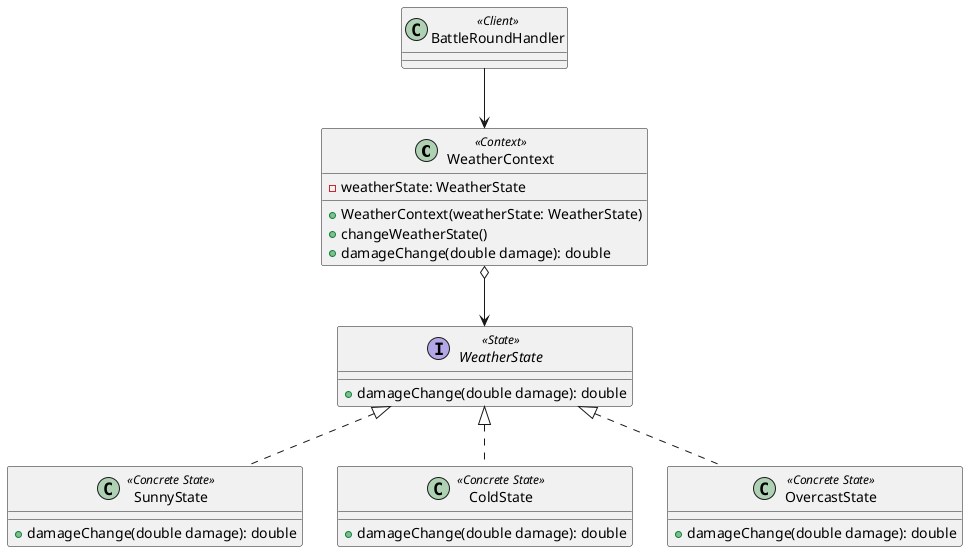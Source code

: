 @startuml
class WeatherContext <<Context>> {
    - weatherState: WeatherState
    + WeatherContext(weatherState: WeatherState)
    + changeWeatherState()
    + damageChange(double damage): double
}
interface WeatherState <<State>> {
    + damageChange(double damage): double
}
class BattleRoundHandler <<Client>> {

}
class SunnyState <<Concrete State>> {
    + damageChange(double damage): double
}
class ColdState <<Concrete State>> {
    + damageChange(double damage): double
}
class OvercastState <<Concrete State>> {
    + damageChange(double damage): double
}
WeatherState <|.. OvercastState
WeatherState <|.. ColdState
WeatherState <|.. SunnyState
WeatherContext o--> WeatherState
BattleRoundHandler --> WeatherContext
@enduml